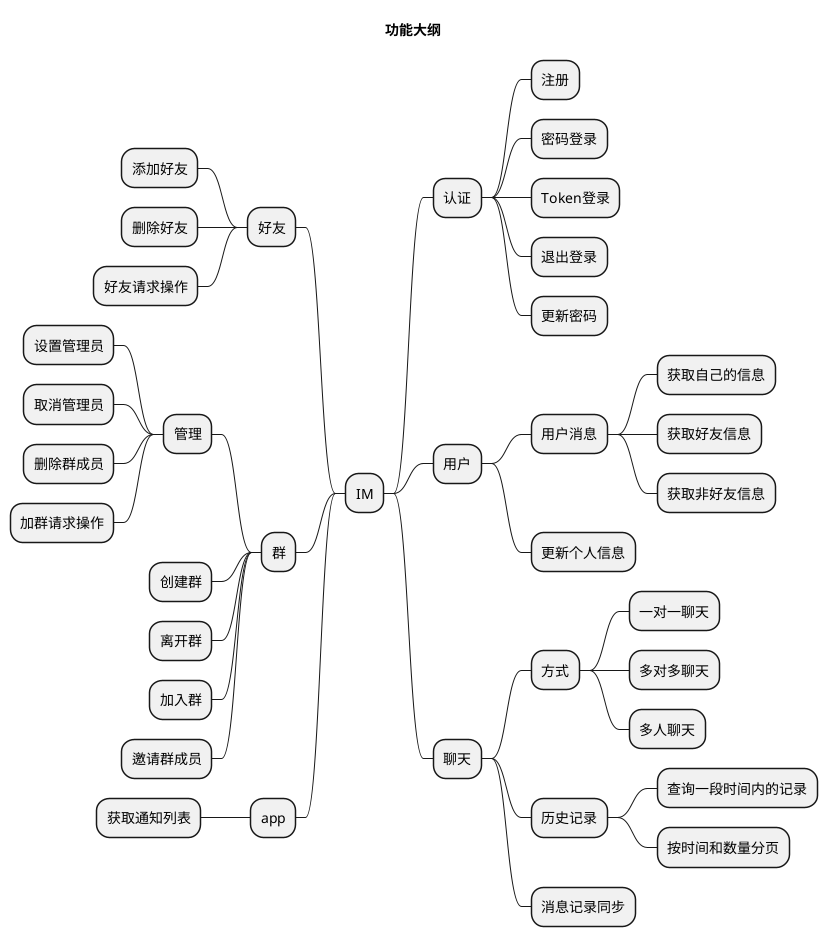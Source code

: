 @startmindmap
'https://plantuml.com/mindmap-diagram

title 功能大纲

* IM

** 认证
    *** 注册
    *** 密码登录
    *** Token登录
    *** 退出登录
    *** 更新密码
** 用户
    *** 用户消息
        **** 获取自己的信息
        **** 获取好友信息
        **** 获取非好友信息
    *** 更新个人信息

** 聊天
    *** 方式
        **** 一对一聊天
        **** 多对多聊天
        **** 多人聊天
    *** 历史记录
        **** 查询一段时间内的记录
        **** 按时间和数量分页
    *** 消息记录同步

left side

** 好友
    *** 添加好友
    *** 删除好友
    *** 好友请求操作
** 群
    *** 管理
        **** 设置管理员
        **** 取消管理员
        **** 删除群成员
        **** 加群请求操作
    *** 创建群
    *** 离开群
    *** 加入群
    *** 邀请群成员
** app
    *** 获取通知列表
@endmindmap
